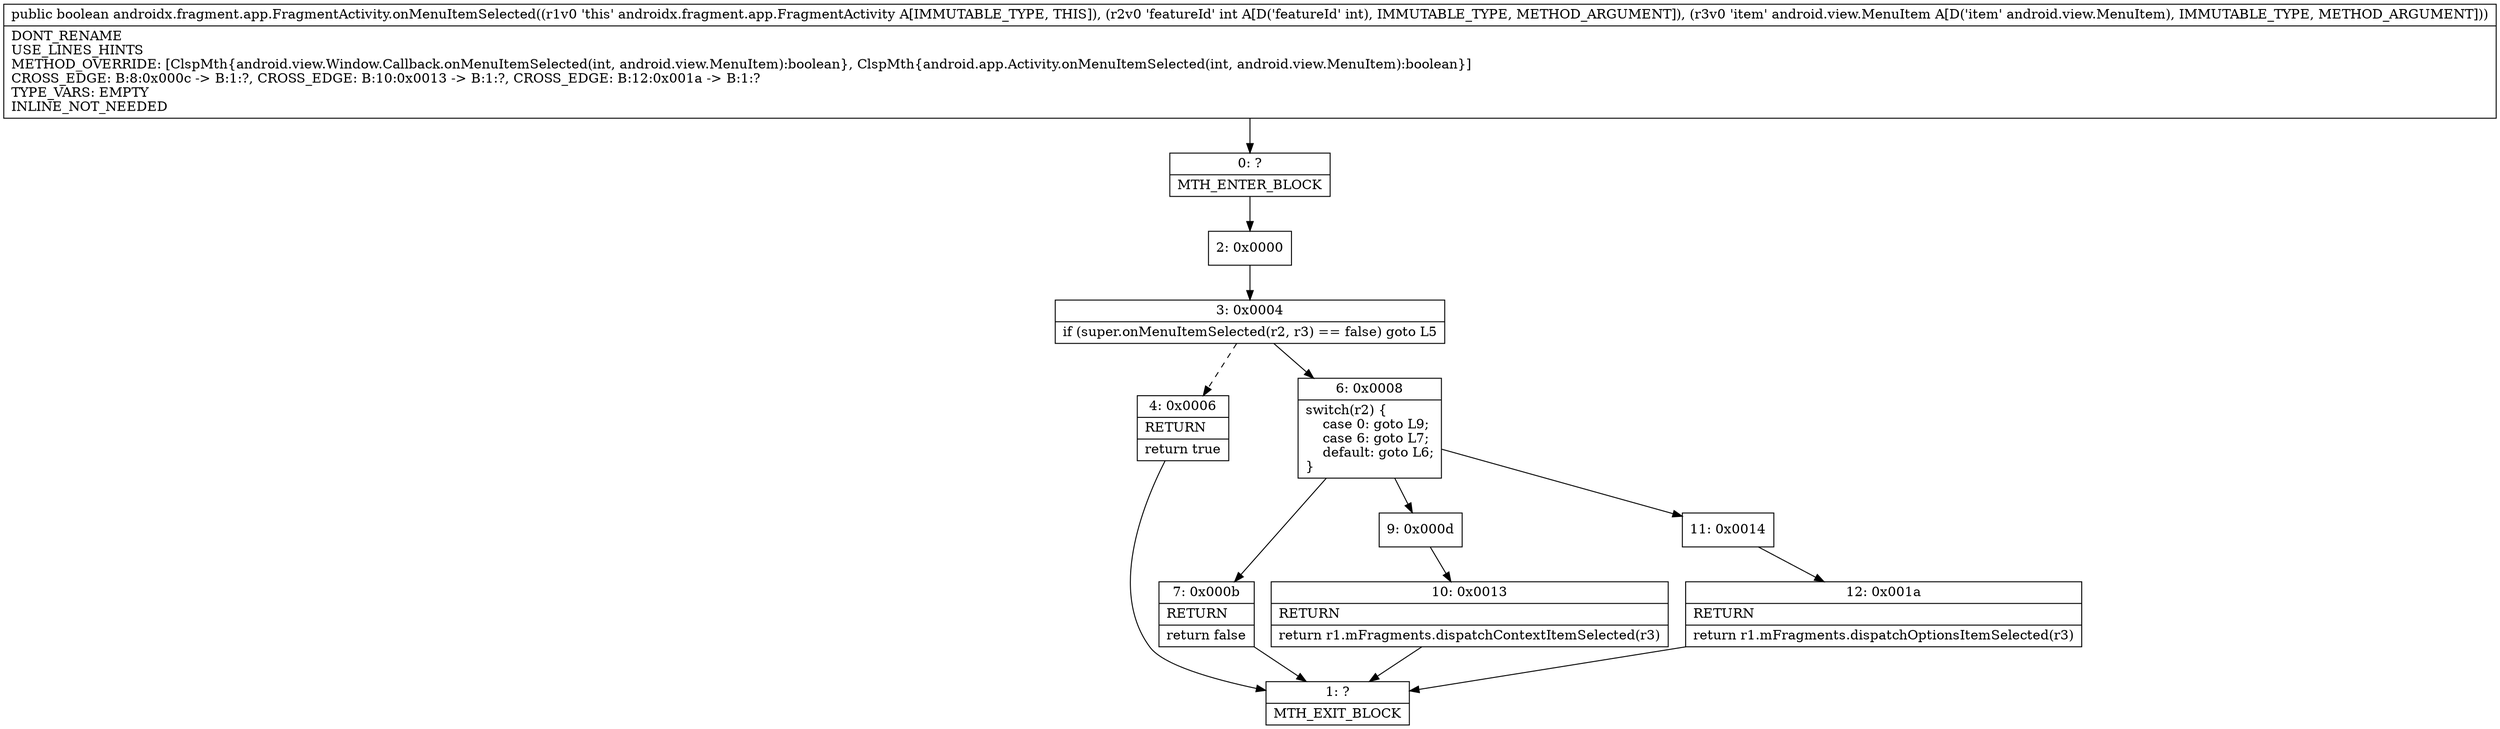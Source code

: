digraph "CFG forandroidx.fragment.app.FragmentActivity.onMenuItemSelected(ILandroid\/view\/MenuItem;)Z" {
Node_0 [shape=record,label="{0\:\ ?|MTH_ENTER_BLOCK\l}"];
Node_2 [shape=record,label="{2\:\ 0x0000}"];
Node_3 [shape=record,label="{3\:\ 0x0004|if (super.onMenuItemSelected(r2, r3) == false) goto L5\l}"];
Node_4 [shape=record,label="{4\:\ 0x0006|RETURN\l|return true\l}"];
Node_1 [shape=record,label="{1\:\ ?|MTH_EXIT_BLOCK\l}"];
Node_6 [shape=record,label="{6\:\ 0x0008|switch(r2) \{\l    case 0: goto L9;\l    case 6: goto L7;\l    default: goto L6;\l\}\l}"];
Node_7 [shape=record,label="{7\:\ 0x000b|RETURN\l|return false\l}"];
Node_9 [shape=record,label="{9\:\ 0x000d}"];
Node_10 [shape=record,label="{10\:\ 0x0013|RETURN\l|return r1.mFragments.dispatchContextItemSelected(r3)\l}"];
Node_11 [shape=record,label="{11\:\ 0x0014}"];
Node_12 [shape=record,label="{12\:\ 0x001a|RETURN\l|return r1.mFragments.dispatchOptionsItemSelected(r3)\l}"];
MethodNode[shape=record,label="{public boolean androidx.fragment.app.FragmentActivity.onMenuItemSelected((r1v0 'this' androidx.fragment.app.FragmentActivity A[IMMUTABLE_TYPE, THIS]), (r2v0 'featureId' int A[D('featureId' int), IMMUTABLE_TYPE, METHOD_ARGUMENT]), (r3v0 'item' android.view.MenuItem A[D('item' android.view.MenuItem), IMMUTABLE_TYPE, METHOD_ARGUMENT]))  | DONT_RENAME\lUSE_LINES_HINTS\lMETHOD_OVERRIDE: [ClspMth\{android.view.Window.Callback.onMenuItemSelected(int, android.view.MenuItem):boolean\}, ClspMth\{android.app.Activity.onMenuItemSelected(int, android.view.MenuItem):boolean\}]\lCROSS_EDGE: B:8:0x000c \-\> B:1:?, CROSS_EDGE: B:10:0x0013 \-\> B:1:?, CROSS_EDGE: B:12:0x001a \-\> B:1:?\lTYPE_VARS: EMPTY\lINLINE_NOT_NEEDED\l}"];
MethodNode -> Node_0;Node_0 -> Node_2;
Node_2 -> Node_3;
Node_3 -> Node_4[style=dashed];
Node_3 -> Node_6;
Node_4 -> Node_1;
Node_6 -> Node_7;
Node_6 -> Node_9;
Node_6 -> Node_11;
Node_7 -> Node_1;
Node_9 -> Node_10;
Node_10 -> Node_1;
Node_11 -> Node_12;
Node_12 -> Node_1;
}

